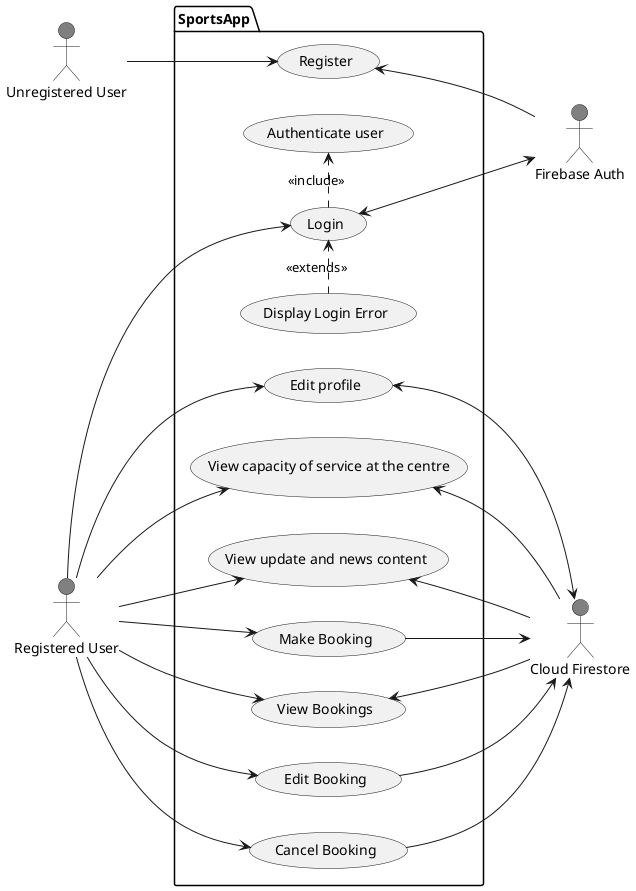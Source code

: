 @startuml SportsAppUseCase
' skinparam actorStyle awesome
left to right direction
actor unr as "Unregistered User" #grey
actor reg as "Registered User" #grey
actor Auth as "Firebase Auth" #grey
actor Data as "Cloud Firestore" #grey

Package SportsApp {
    unr --> (Register)
    reg --> (Login)
    (Login) .> (Authenticate user): <<include>>
    (Display Login Error) .> (Login): <<extends>>
    reg --> (Make Booking)
    reg --> (View Bookings)
    reg --> (Edit Booking)
    reg --> (Cancel Booking)
    reg --> (Edit profile)
    reg --> (View update and news content)
    reg --> (View capacity of service at the centre)
    (Login) <--> Auth
    (Register) <--  Auth
    (Make Booking) --> Data
    (Edit Booking) --> Data
    (Cancel Booking) --> Data
    (Edit profile) <--> Data
    (View update and news content) <-- Data
    (View capacity of service at the centre) <-- Data
    (View Bookings) <-- Data
}
@enduml
